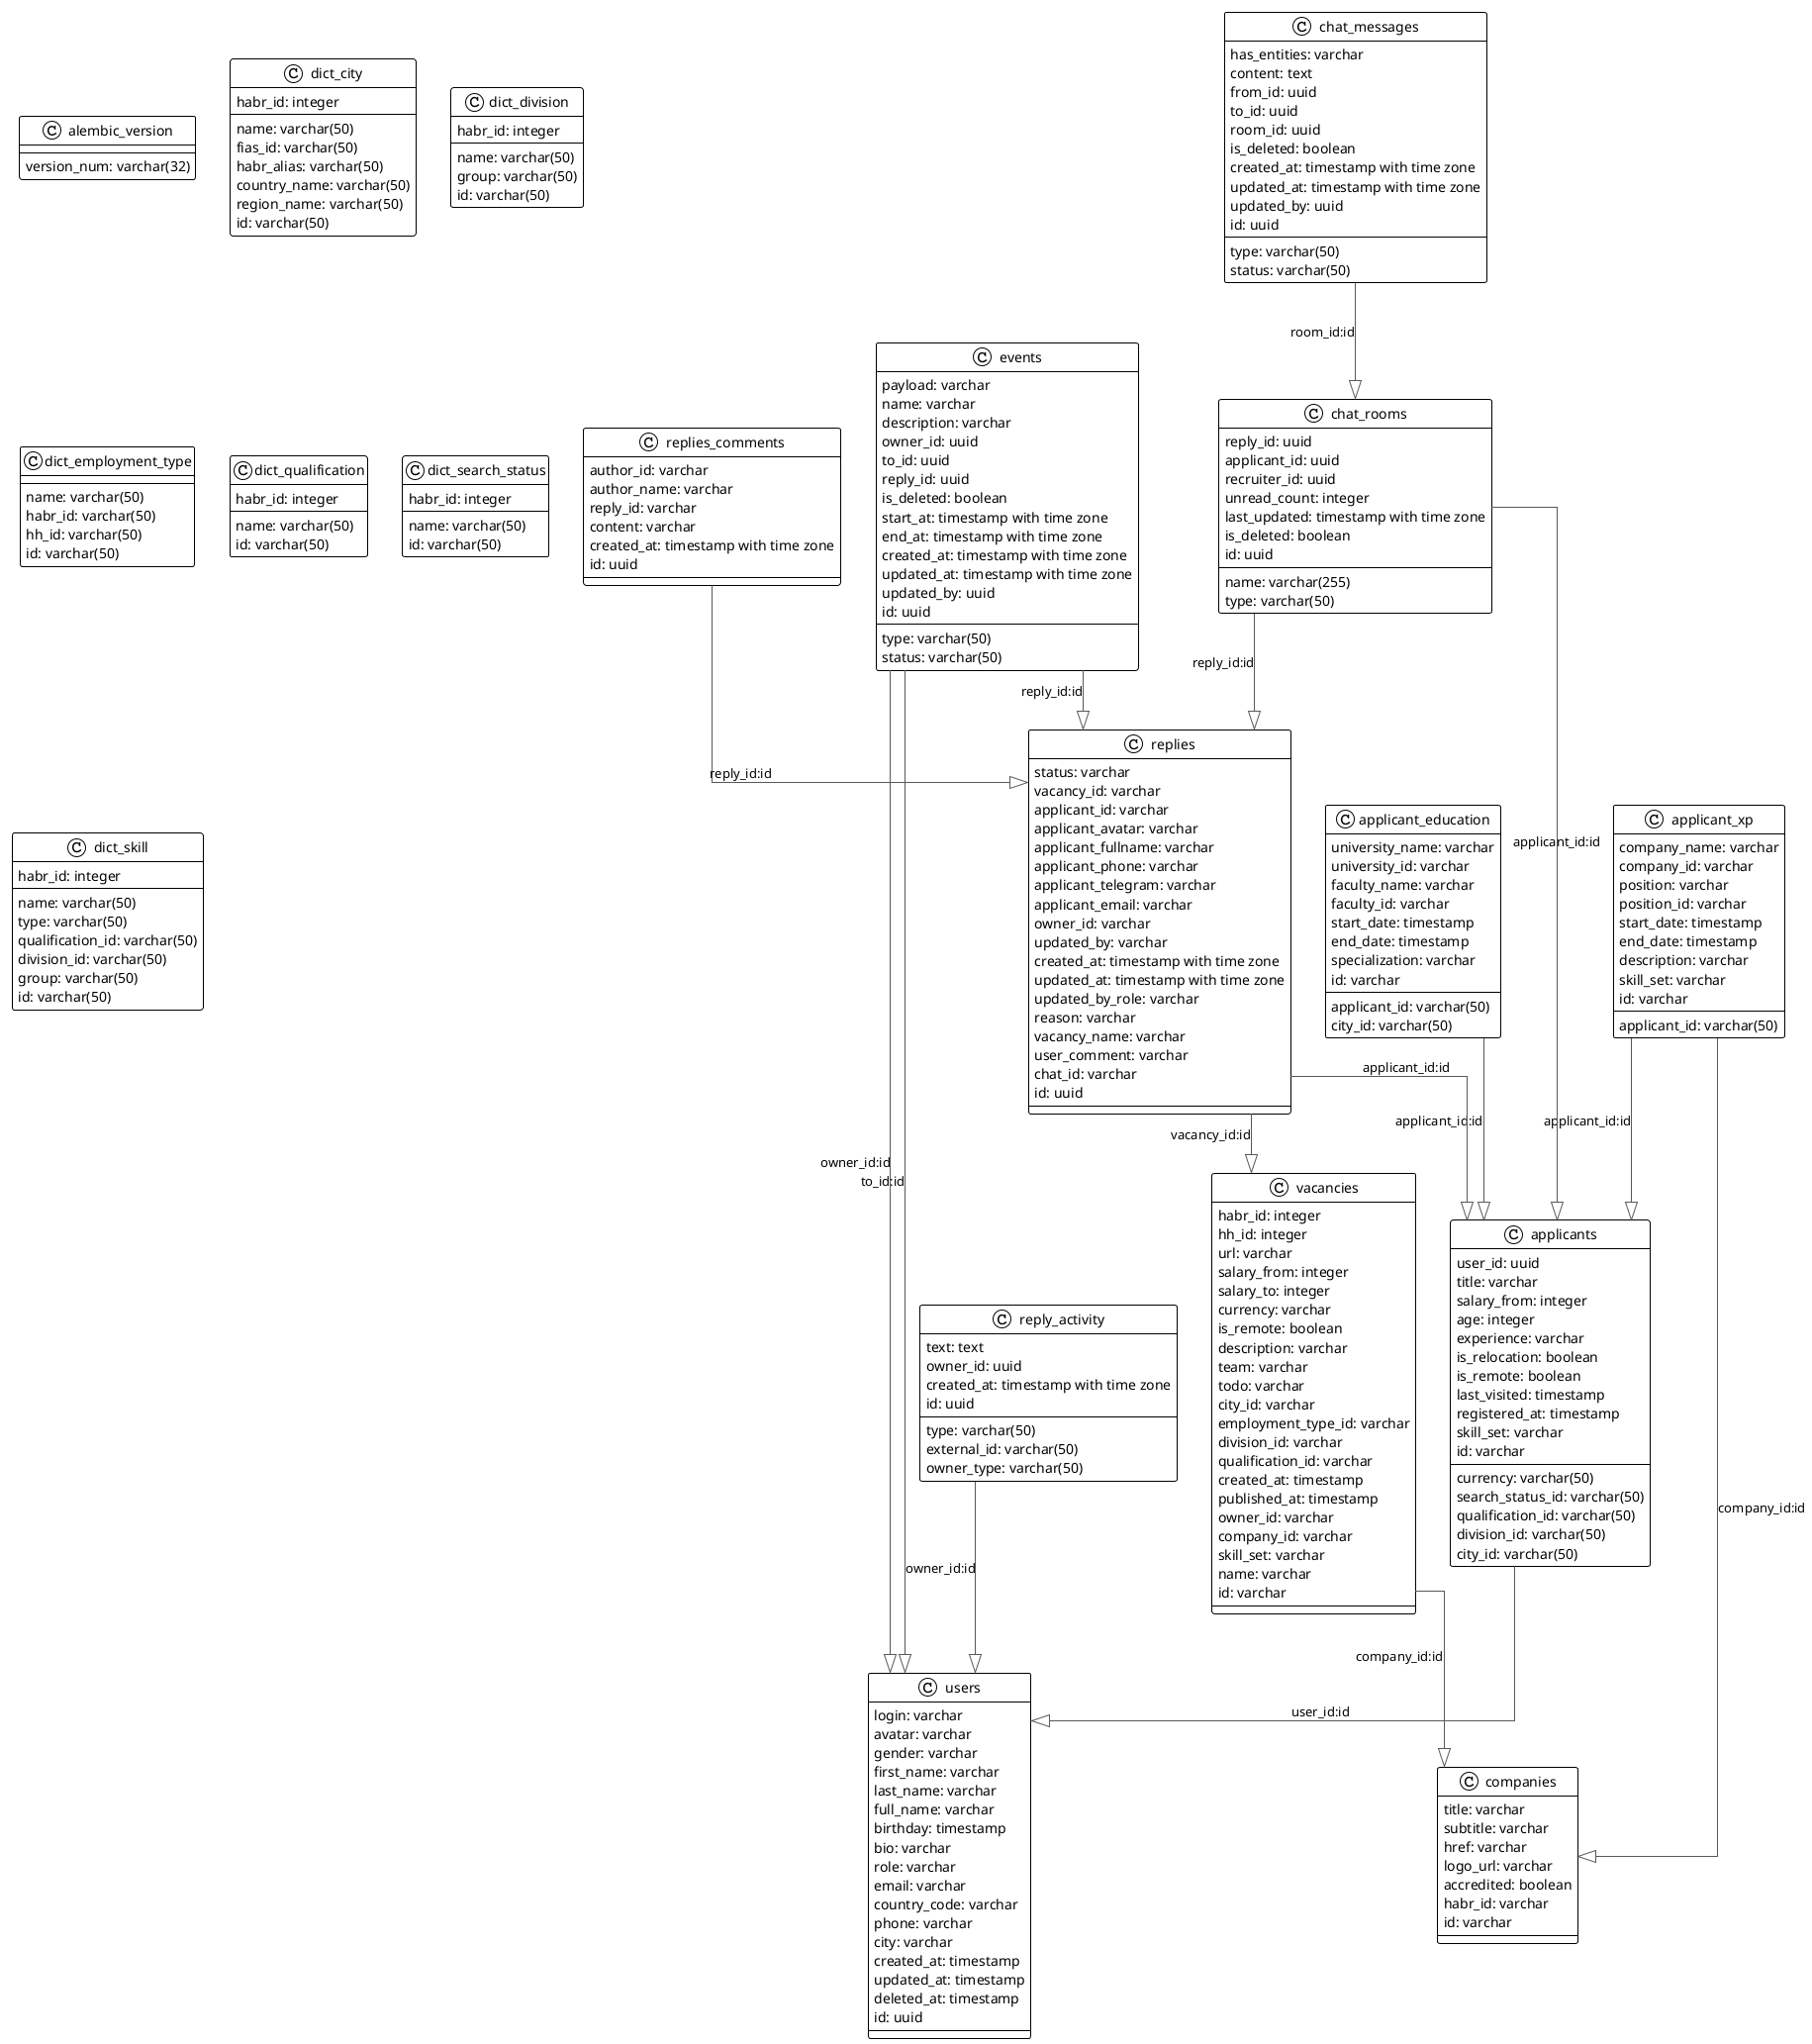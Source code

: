 @startuml

!theme plain
top to bottom direction
skinparam linetype ortho

class alembic_version {
   version_num: varchar(32)
}
class applicant_education {
   applicant_id: varchar(50)
   university_name: varchar
   university_id: varchar
   faculty_name: varchar
   faculty_id: varchar
   city_id: varchar(50)
   start_date: timestamp
   end_date: timestamp
   specialization: varchar
   id: varchar
}
class applicant_xp {
   applicant_id: varchar(50)
   company_name: varchar
   company_id: varchar
   position: varchar
   position_id: varchar
   start_date: timestamp
   end_date: timestamp
   description: varchar
   skill_set: varchar
   id: varchar
}
class applicants {
   user_id: uuid
   title: varchar
   salary_from: integer
   currency: varchar(50)
   age: integer
   experience: varchar
   is_relocation: boolean
   is_remote: boolean
   last_visited: timestamp
   registered_at: timestamp
   search_status_id: varchar(50)
   qualification_id: varchar(50)
   division_id: varchar(50)
   city_id: varchar(50)
   skill_set: varchar
   id: varchar
}
class chat_messages {
   type: varchar(50)
   status: varchar(50)
   has_entities: varchar
   content: text
   from_id: uuid
   to_id: uuid
   room_id: uuid
   is_deleted: boolean
   created_at: timestamp with time zone
   updated_at: timestamp with time zone
   updated_by: uuid
   id: uuid
}
class chat_rooms {
   name: varchar(255)
   type: varchar(50)
   reply_id: uuid
   applicant_id: uuid
   recruiter_id: uuid
   unread_count: integer
   last_updated: timestamp with time zone
   is_deleted: boolean
   id: uuid
}
class companies {
   title: varchar
   subtitle: varchar
   href: varchar
   logo_url: varchar
   accredited: boolean
   habr_id: varchar
   id: varchar
}
class dict_city {
   name: varchar(50)
   fias_id: varchar(50)
   habr_id: integer
   habr_alias: varchar(50)
   country_name: varchar(50)
   region_name: varchar(50)
   id: varchar(50)
}
class dict_division {
   name: varchar(50)
   habr_id: integer
   group: varchar(50)
   id: varchar(50)
}
class dict_employment_type {
   name: varchar(50)
   habr_id: varchar(50)
   hh_id: varchar(50)
   id: varchar(50)
}
class dict_qualification {
   name: varchar(50)
   habr_id: integer
   id: varchar(50)
}
class dict_search_status {
   name: varchar(50)
   habr_id: integer
   id: varchar(50)
}
class dict_skill {
   name: varchar(50)
   type: varchar(50)
   qualification_id: varchar(50)
   division_id: varchar(50)
   habr_id: integer
   group: varchar(50)
   id: varchar(50)
}
class events {
   type: varchar(50)
   status: varchar(50)
   payload: varchar
   name: varchar
   description: varchar
   owner_id: uuid
   to_id: uuid
   reply_id: uuid
   is_deleted: boolean
   start_at: timestamp with time zone
   end_at: timestamp with time zone
   created_at: timestamp with time zone
   updated_at: timestamp with time zone
   updated_by: uuid
   id: uuid
}
class replies {
   status: varchar
   vacancy_id: varchar
   applicant_id: varchar
   applicant_avatar: varchar
   applicant_fullname: varchar
   applicant_phone: varchar
   applicant_telegram: varchar
   applicant_email: varchar
   owner_id: varchar
   updated_by: varchar
   created_at: timestamp with time zone
   updated_at: timestamp with time zone
   updated_by_role: varchar
   reason: varchar
   vacancy_name: varchar
   user_comment: varchar
   chat_id: varchar
   id: uuid
}
class replies_comments {
   author_id: varchar
   author_name: varchar
   reply_id: varchar
   content: varchar
   created_at: timestamp with time zone
   id: uuid
}
class reply_activity {
   type: varchar(50)
   text: text
   external_id: varchar(50)
   owner_id: uuid
   owner_type: varchar(50)
   created_at: timestamp with time zone
   id: uuid
}
class users {
   login: varchar
   avatar: varchar
   gender: varchar
   first_name: varchar
   last_name: varchar
   full_name: varchar
   birthday: timestamp
   bio: varchar
   role: varchar
   email: varchar
   country_code: varchar
   phone: varchar
   city: varchar
   created_at: timestamp
   updated_at: timestamp
   deleted_at: timestamp
   id: uuid
}
class vacancies {
   habr_id: integer
   hh_id: integer
   url: varchar
   salary_from: integer
   salary_to: integer
   currency: varchar
   is_remote: boolean
   description: varchar
   team: varchar
   todo: varchar
   city_id: varchar
   employment_type_id: varchar
   division_id: varchar
   qualification_id: varchar
   created_at: timestamp
   published_at: timestamp
   owner_id: varchar
   company_id: varchar
   skill_set: varchar
   name: varchar
   id: varchar
}

applicant_education   -[#595959,plain]-^  applicants           : "applicant_id:id"
applicant_xp          -[#595959,plain]-^  applicants           : "applicant_id:id"
applicant_xp          -[#595959,plain]-^  companies            : "company_id:id"
applicants            -[#595959,plain]-^  users                : "user_id:id"
chat_messages         -[#595959,plain]-^  chat_rooms           : "room_id:id"
chat_rooms            -[#595959,plain]-^  applicants           : "applicant_id:id"
chat_rooms            -[#595959,plain]-^  replies              : "reply_id:id"
events                -[#595959,plain]-^  replies              : "reply_id:id"
events                -[#595959,plain]-^  users                : "owner_id:id"
events                -[#595959,plain]-^  users                : "to_id:id"
replies               -[#595959,plain]-^  applicants           : "applicant_id:id"
replies               -[#595959,plain]-^  vacancies            : "vacancy_id:id"
replies_comments      -[#595959,plain]-^  replies              : "reply_id:id"
reply_activity        -[#595959,plain]-^  users                : "owner_id:id"
vacancies             -[#595959,plain]-^  companies            : "company_id:id"
@enduml
